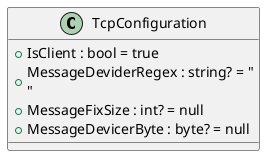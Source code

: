 @startuml
class TcpConfiguration {
    + IsClient : bool = true
    + MessageDeviderRegex : string? = "\n"
    + MessageFixSize : int? = null
    + MessageDevicerByte : byte? = null
}
@enduml
